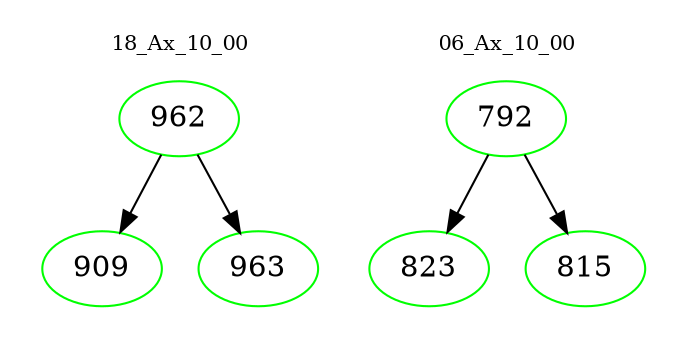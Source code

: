 digraph{
subgraph cluster_0 {
color = white
label = "18_Ax_10_00";
fontsize=10;
T0_962 [label="962", color="green"]
T0_962 -> T0_909 [color="black"]
T0_909 [label="909", color="green"]
T0_962 -> T0_963 [color="black"]
T0_963 [label="963", color="green"]
}
subgraph cluster_1 {
color = white
label = "06_Ax_10_00";
fontsize=10;
T1_792 [label="792", color="green"]
T1_792 -> T1_823 [color="black"]
T1_823 [label="823", color="green"]
T1_792 -> T1_815 [color="black"]
T1_815 [label="815", color="green"]
}
}
